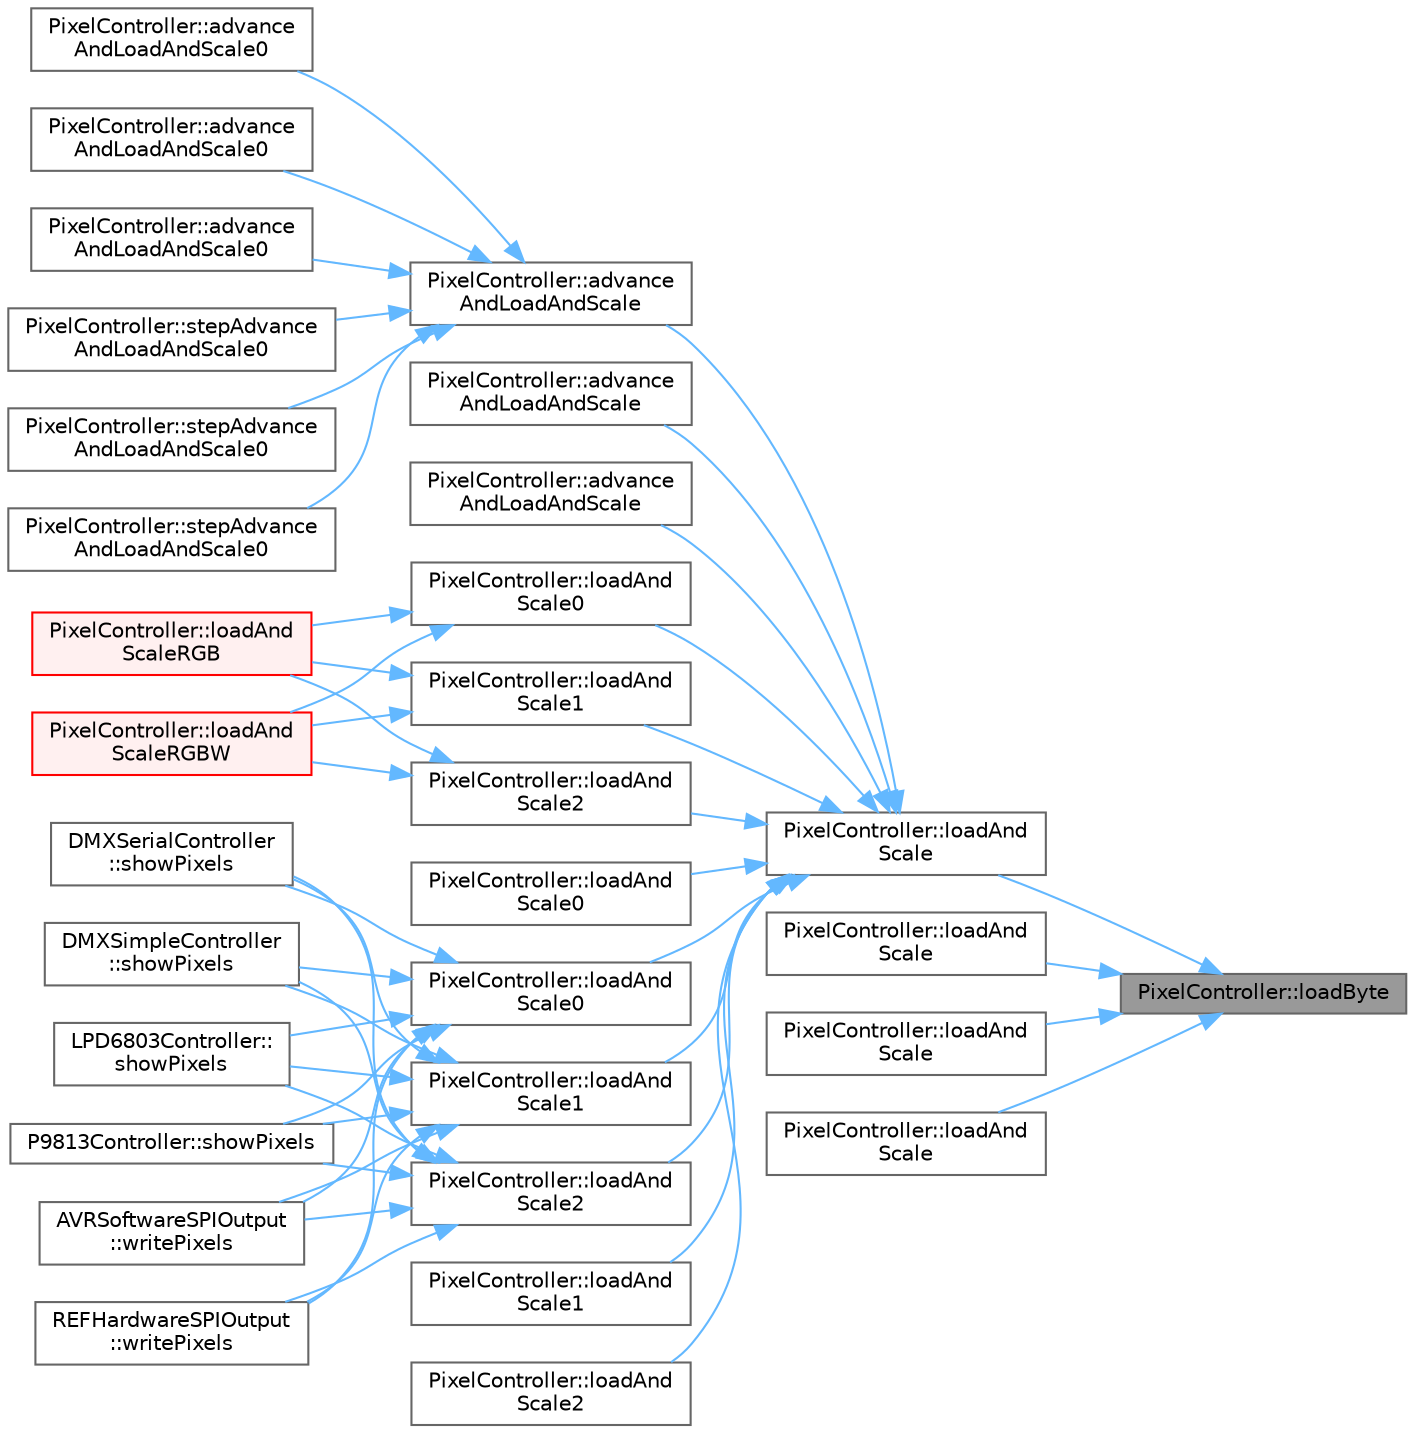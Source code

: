 digraph "PixelController::loadByte"
{
 // LATEX_PDF_SIZE
  bgcolor="transparent";
  edge [fontname=Helvetica,fontsize=10,labelfontname=Helvetica,labelfontsize=10];
  node [fontname=Helvetica,fontsize=10,shape=box,height=0.2,width=0.4];
  rankdir="RL";
  Node1 [id="Node000001",label="PixelController::loadByte",height=0.2,width=0.4,color="gray40", fillcolor="grey60", style="filled", fontcolor="black",tooltip="Read a byte of LED data."];
  Node1 -> Node2 [id="edge1_Node000001_Node000002",dir="back",color="steelblue1",style="solid",tooltip=" "];
  Node2 [id="Node000002",label="PixelController::loadAnd\lScale",height=0.2,width=0.4,color="grey40", fillcolor="white", style="filled",URL="$d0/dee/struct_pixel_controller.html#a56fc5e5bf305e1760198c0a69ac85ff9",tooltip="Loads, dithers, and scales a single byte for a given output slot, using class dither and scale values..."];
  Node2 -> Node3 [id="edge2_Node000002_Node000003",dir="back",color="steelblue1",style="solid",tooltip=" "];
  Node3 [id="Node000003",label="PixelController::advance\lAndLoadAndScale",height=0.2,width=0.4,color="grey40", fillcolor="white", style="filled",URL="$d0/dee/struct_pixel_controller.html#a6c5dff0bd5be54ed5cdc8edb05d3ee2d",tooltip="A version of loadAndScale() that advances the output data pointer."];
  Node3 -> Node4 [id="edge3_Node000003_Node000004",dir="back",color="steelblue1",style="solid",tooltip=" "];
  Node4 [id="Node000004",label="PixelController::advance\lAndLoadAndScale0",height=0.2,width=0.4,color="grey40", fillcolor="white", style="filled",URL="$d0/dee/struct_pixel_controller.html#aa6a77bc5cd442a95a4f36b3c39d09f6e",tooltip="non-template alias of advanceAndLoadAndScale<0>()"];
  Node3 -> Node5 [id="edge4_Node000003_Node000005",dir="back",color="steelblue1",style="solid",tooltip=" "];
  Node5 [id="Node000005",label="PixelController::advance\lAndLoadAndScale0",height=0.2,width=0.4,color="grey40", fillcolor="white", style="filled",URL="$d0/dee/struct_pixel_controller.html#a9b3aad7f0649ea0d87e2ac243a6ede89",tooltip="non-template alias of advanceAndLoadAndScale<0>()"];
  Node3 -> Node6 [id="edge5_Node000003_Node000006",dir="back",color="steelblue1",style="solid",tooltip=" "];
  Node6 [id="Node000006",label="PixelController::advance\lAndLoadAndScale0",height=0.2,width=0.4,color="grey40", fillcolor="white", style="filled",URL="$d0/dee/struct_pixel_controller.html#a5ed1cdb992788946f8aa585e014491fa",tooltip="non-template alias of advanceAndLoadAndScale<0>()"];
  Node3 -> Node7 [id="edge6_Node000003_Node000007",dir="back",color="steelblue1",style="solid",tooltip=" "];
  Node7 [id="Node000007",label="PixelController::stepAdvance\lAndLoadAndScale0",height=0.2,width=0.4,color="grey40", fillcolor="white", style="filled",URL="$d0/dee/struct_pixel_controller.html#a0b169100513e0e2fe996401a8f653688",tooltip="stepDithering() and advanceAndLoadAndScale0()"];
  Node3 -> Node8 [id="edge7_Node000003_Node000008",dir="back",color="steelblue1",style="solid",tooltip=" "];
  Node8 [id="Node000008",label="PixelController::stepAdvance\lAndLoadAndScale0",height=0.2,width=0.4,color="grey40", fillcolor="white", style="filled",URL="$d0/dee/struct_pixel_controller.html#a1fd9d16856c759d9fe45025464eae1de",tooltip="stepDithering() and advanceAndLoadAndScale0()"];
  Node3 -> Node9 [id="edge8_Node000003_Node000009",dir="back",color="steelblue1",style="solid",tooltip=" "];
  Node9 [id="Node000009",label="PixelController::stepAdvance\lAndLoadAndScale0",height=0.2,width=0.4,color="grey40", fillcolor="white", style="filled",URL="$d0/dee/struct_pixel_controller.html#acb4a76e70b987649e50290f68648e9d6",tooltip="stepDithering() and advanceAndLoadAndScale0()"];
  Node2 -> Node10 [id="edge9_Node000002_Node000010",dir="back",color="steelblue1",style="solid",tooltip=" "];
  Node10 [id="Node000010",label="PixelController::advance\lAndLoadAndScale",height=0.2,width=0.4,color="grey40", fillcolor="white", style="filled",URL="$d0/dee/struct_pixel_controller.html#aebc10b48403a00eb03bdb9e07e09f183",tooltip="A version of loadAndScale() that advances the output data pointer."];
  Node2 -> Node11 [id="edge10_Node000002_Node000011",dir="back",color="steelblue1",style="solid",tooltip=" "];
  Node11 [id="Node000011",label="PixelController::advance\lAndLoadAndScale",height=0.2,width=0.4,color="grey40", fillcolor="white", style="filled",URL="$d0/dee/struct_pixel_controller.html#a7b2c3f0de852388e61d6b788d24f1ede",tooltip="A version of loadAndScale() that advances the output data pointer without dithering."];
  Node2 -> Node12 [id="edge11_Node000002_Node000012",dir="back",color="steelblue1",style="solid",tooltip=" "];
  Node12 [id="Node000012",label="PixelController::loadAnd\lScale0",height=0.2,width=0.4,color="grey40", fillcolor="white", style="filled",URL="$d0/dee/struct_pixel_controller.html#a4afe8b8ec93c89308fe185b1eb164ff6",tooltip="non-template alias of loadAndScale<0>()"];
  Node12 -> Node13 [id="edge12_Node000012_Node000013",dir="back",color="steelblue1",style="solid",tooltip=" "];
  Node13 [id="Node000013",label="PixelController::loadAnd\lScaleRGB",height=0.2,width=0.4,color="red", fillcolor="#FFF0F0", style="filled",URL="$d0/dee/struct_pixel_controller.html#a3c10f0dd3838aa2b18d28a20393c9333",tooltip=" "];
  Node12 -> Node17 [id="edge13_Node000012_Node000017",dir="back",color="steelblue1",style="solid",tooltip=" "];
  Node17 [id="Node000017",label="PixelController::loadAnd\lScaleRGBW",height=0.2,width=0.4,color="red", fillcolor="#FFF0F0", style="filled",URL="$d0/dee/struct_pixel_controller.html#aa75c347910343e54b608faf4f4a002bd",tooltip=" "];
  Node2 -> Node19 [id="edge14_Node000002_Node000019",dir="back",color="steelblue1",style="solid",tooltip=" "];
  Node19 [id="Node000019",label="PixelController::loadAnd\lScale0",height=0.2,width=0.4,color="grey40", fillcolor="white", style="filled",URL="$d0/dee/struct_pixel_controller.html#a007d808b1aa8a8ea456ace5b9a8d7d69",tooltip="non-template alias of loadAndScale<0>()"];
  Node2 -> Node20 [id="edge15_Node000002_Node000020",dir="back",color="steelblue1",style="solid",tooltip=" "];
  Node20 [id="Node000020",label="PixelController::loadAnd\lScale0",height=0.2,width=0.4,color="grey40", fillcolor="white", style="filled",URL="$d0/dee/struct_pixel_controller.html#a4984f158bbc3b6c79ca16dd847fe67e1",tooltip="non-template alias of loadAndScale<0>()"];
  Node20 -> Node21 [id="edge16_Node000020_Node000021",dir="back",color="steelblue1",style="solid",tooltip=" "];
  Node21 [id="Node000021",label="DMXSerialController\l::showPixels",height=0.2,width=0.4,color="grey40", fillcolor="white", style="filled",URL="$d7/d6f/group___clockless_chipsets.html#a861d9beed51cce6441b50398f1eabebf",tooltip="Send the LED data to the strip."];
  Node20 -> Node22 [id="edge17_Node000020_Node000022",dir="back",color="steelblue1",style="solid",tooltip=" "];
  Node22 [id="Node000022",label="DMXSimpleController\l::showPixels",height=0.2,width=0.4,color="grey40", fillcolor="white", style="filled",URL="$d7/d6f/group___clockless_chipsets.html#a6744d598f10ba5d97a57df08c46bafab",tooltip="Send the LED data to the strip."];
  Node20 -> Node23 [id="edge18_Node000020_Node000023",dir="back",color="steelblue1",style="solid",tooltip=" "];
  Node23 [id="Node000023",label="LPD6803Controller::\lshowPixels",height=0.2,width=0.4,color="grey40", fillcolor="white", style="filled",URL="$df/d0d/group___clocked_chipsets.html#a35f42384ada050146e6813f0fc766356",tooltip="Send the LED data to the strip."];
  Node20 -> Node24 [id="edge19_Node000020_Node000024",dir="back",color="steelblue1",style="solid",tooltip=" "];
  Node24 [id="Node000024",label="P9813Controller::showPixels",height=0.2,width=0.4,color="grey40", fillcolor="white", style="filled",URL="$df/d0d/group___clocked_chipsets.html#ab7381f0a1850d006f3449d27838b19c5",tooltip="Send the LED data to the strip."];
  Node20 -> Node25 [id="edge20_Node000020_Node000025",dir="back",color="steelblue1",style="solid",tooltip=" "];
  Node25 [id="Node000025",label="AVRSoftwareSPIOutput\l::writePixels",height=0.2,width=0.4,color="grey40", fillcolor="white", style="filled",URL="$dc/d57/class_a_v_r_software_s_p_i_output.html#a20772a8fdfa75015731375c36ccb3515",tooltip="Write LED pixel data to the SPI interface."];
  Node20 -> Node26 [id="edge21_Node000020_Node000026",dir="back",color="steelblue1",style="solid",tooltip=" "];
  Node26 [id="Node000026",label="REFHardwareSPIOutput\l::writePixels",height=0.2,width=0.4,color="grey40", fillcolor="white", style="filled",URL="$d6/dd4/class_r_e_f_hardware_s_p_i_output.html#a17c12dc926c86fc42b2f857149c699a1",tooltip="write a block of uint8_ts out in groups of three."];
  Node2 -> Node27 [id="edge22_Node000002_Node000027",dir="back",color="steelblue1",style="solid",tooltip=" "];
  Node27 [id="Node000027",label="PixelController::loadAnd\lScale1",height=0.2,width=0.4,color="grey40", fillcolor="white", style="filled",URL="$d0/dee/struct_pixel_controller.html#ae570967d1b674970cf472feb379f248f",tooltip="non-template alias of loadAndScale<1>()"];
  Node27 -> Node13 [id="edge23_Node000027_Node000013",dir="back",color="steelblue1",style="solid",tooltip=" "];
  Node27 -> Node17 [id="edge24_Node000027_Node000017",dir="back",color="steelblue1",style="solid",tooltip=" "];
  Node2 -> Node28 [id="edge25_Node000002_Node000028",dir="back",color="steelblue1",style="solid",tooltip=" "];
  Node28 [id="Node000028",label="PixelController::loadAnd\lScale1",height=0.2,width=0.4,color="grey40", fillcolor="white", style="filled",URL="$d0/dee/struct_pixel_controller.html#a2cd4db2b559aa2f61b61bccfbe8a978b",tooltip="non-template alias of loadAndScale<1>()"];
  Node2 -> Node29 [id="edge26_Node000002_Node000029",dir="back",color="steelblue1",style="solid",tooltip=" "];
  Node29 [id="Node000029",label="PixelController::loadAnd\lScale1",height=0.2,width=0.4,color="grey40", fillcolor="white", style="filled",URL="$d0/dee/struct_pixel_controller.html#a11f9b50f738c6d57d08d6776b3d8eb43",tooltip="non-template alias of loadAndScale<1>()"];
  Node29 -> Node21 [id="edge27_Node000029_Node000021",dir="back",color="steelblue1",style="solid",tooltip=" "];
  Node29 -> Node22 [id="edge28_Node000029_Node000022",dir="back",color="steelblue1",style="solid",tooltip=" "];
  Node29 -> Node23 [id="edge29_Node000029_Node000023",dir="back",color="steelblue1",style="solid",tooltip=" "];
  Node29 -> Node24 [id="edge30_Node000029_Node000024",dir="back",color="steelblue1",style="solid",tooltip=" "];
  Node29 -> Node25 [id="edge31_Node000029_Node000025",dir="back",color="steelblue1",style="solid",tooltip=" "];
  Node29 -> Node26 [id="edge32_Node000029_Node000026",dir="back",color="steelblue1",style="solid",tooltip=" "];
  Node2 -> Node30 [id="edge33_Node000002_Node000030",dir="back",color="steelblue1",style="solid",tooltip=" "];
  Node30 [id="Node000030",label="PixelController::loadAnd\lScale2",height=0.2,width=0.4,color="grey40", fillcolor="white", style="filled",URL="$d0/dee/struct_pixel_controller.html#af5a5f12205a4187aa4df499b8224ed35",tooltip="non-template alias of loadAndScale<2>()"];
  Node30 -> Node13 [id="edge34_Node000030_Node000013",dir="back",color="steelblue1",style="solid",tooltip=" "];
  Node30 -> Node17 [id="edge35_Node000030_Node000017",dir="back",color="steelblue1",style="solid",tooltip=" "];
  Node2 -> Node31 [id="edge36_Node000002_Node000031",dir="back",color="steelblue1",style="solid",tooltip=" "];
  Node31 [id="Node000031",label="PixelController::loadAnd\lScale2",height=0.2,width=0.4,color="grey40", fillcolor="white", style="filled",URL="$d0/dee/struct_pixel_controller.html#a4688b73eef22022b80df81e4f6c22b49",tooltip="non-template alias of loadAndScale<2>()"];
  Node2 -> Node32 [id="edge37_Node000002_Node000032",dir="back",color="steelblue1",style="solid",tooltip=" "];
  Node32 [id="Node000032",label="PixelController::loadAnd\lScale2",height=0.2,width=0.4,color="grey40", fillcolor="white", style="filled",URL="$d0/dee/struct_pixel_controller.html#a33c22b408cbc9eb8b9d98993fe985264",tooltip="non-template alias of loadAndScale<2>()"];
  Node32 -> Node21 [id="edge38_Node000032_Node000021",dir="back",color="steelblue1",style="solid",tooltip=" "];
  Node32 -> Node22 [id="edge39_Node000032_Node000022",dir="back",color="steelblue1",style="solid",tooltip=" "];
  Node32 -> Node23 [id="edge40_Node000032_Node000023",dir="back",color="steelblue1",style="solid",tooltip=" "];
  Node32 -> Node24 [id="edge41_Node000032_Node000024",dir="back",color="steelblue1",style="solid",tooltip=" "];
  Node32 -> Node25 [id="edge42_Node000032_Node000025",dir="back",color="steelblue1",style="solid",tooltip=" "];
  Node32 -> Node26 [id="edge43_Node000032_Node000026",dir="back",color="steelblue1",style="solid",tooltip=" "];
  Node1 -> Node33 [id="edge44_Node000001_Node000033",dir="back",color="steelblue1",style="solid",tooltip=" "];
  Node33 [id="Node000033",label="PixelController::loadAnd\lScale",height=0.2,width=0.4,color="grey40", fillcolor="white", style="filled",URL="$d0/dee/struct_pixel_controller.html#a73553caa10abdb91e454a27456fc14e5",tooltip="Loads, dithers, and scales a single byte for a given output slot and lane, using class dither and sca..."];
  Node1 -> Node34 [id="edge45_Node000001_Node000034",dir="back",color="steelblue1",style="solid",tooltip=" "];
  Node34 [id="Node000034",label="PixelController::loadAnd\lScale",height=0.2,width=0.4,color="grey40", fillcolor="white", style="filled",URL="$d0/dee/struct_pixel_controller.html#a7f2b0c051d473813018715f1621ea259",tooltip="Loads, dithers, and scales a single byte for a given output slot and lane."];
  Node1 -> Node35 [id="edge46_Node000001_Node000035",dir="back",color="steelblue1",style="solid",tooltip=" "];
  Node35 [id="Node000035",label="PixelController::loadAnd\lScale",height=0.2,width=0.4,color="grey40", fillcolor="white", style="filled",URL="$d0/dee/struct_pixel_controller.html#a2096cee6b377960ef21fbda622f08994",tooltip="Loads and scales a single byte for a given output slot and lane."];
}
